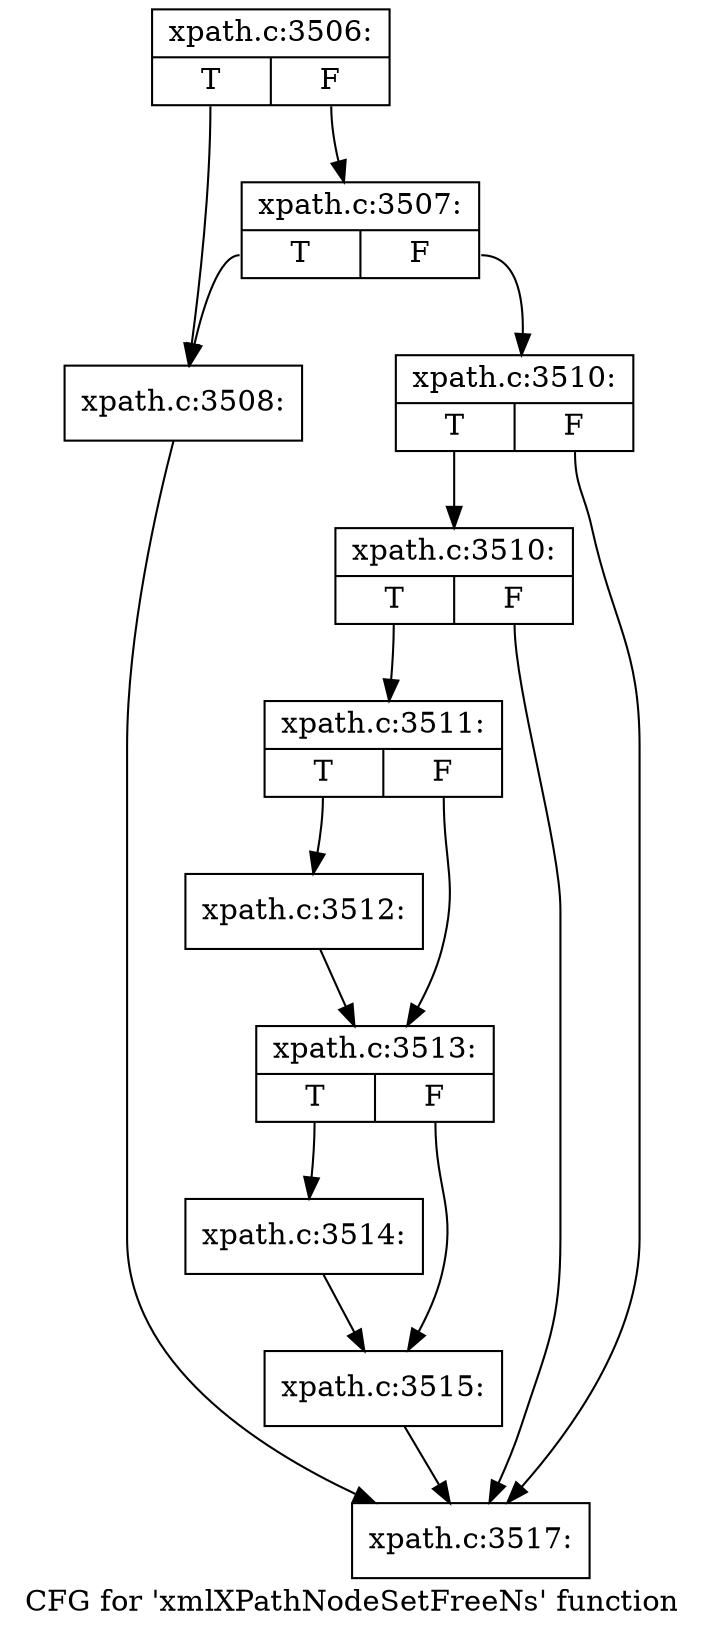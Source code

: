 digraph "CFG for 'xmlXPathNodeSetFreeNs' function" {
	label="CFG for 'xmlXPathNodeSetFreeNs' function";

	Node0x47a5b60 [shape=record,label="{xpath.c:3506:|{<s0>T|<s1>F}}"];
	Node0x47a5b60:s0 -> Node0x47a6090;
	Node0x47a5b60:s1 -> Node0x47a6130;
	Node0x47a6130 [shape=record,label="{xpath.c:3507:|{<s0>T|<s1>F}}"];
	Node0x47a6130:s0 -> Node0x47a6090;
	Node0x47a6130:s1 -> Node0x47a60e0;
	Node0x47a6090 [shape=record,label="{xpath.c:3508:}"];
	Node0x47a6090 -> Node0x47a68f0;
	Node0x47a60e0 [shape=record,label="{xpath.c:3510:|{<s0>T|<s1>F}}"];
	Node0x47a60e0:s0 -> Node0x47a6940;
	Node0x47a60e0:s1 -> Node0x47a68f0;
	Node0x47a6940 [shape=record,label="{xpath.c:3510:|{<s0>T|<s1>F}}"];
	Node0x47a6940:s0 -> Node0x47a68a0;
	Node0x47a6940:s1 -> Node0x47a68f0;
	Node0x47a68a0 [shape=record,label="{xpath.c:3511:|{<s0>T|<s1>F}}"];
	Node0x47a68a0:s0 -> Node0x47a72c0;
	Node0x47a68a0:s1 -> Node0x47a7310;
	Node0x47a72c0 [shape=record,label="{xpath.c:3512:}"];
	Node0x47a72c0 -> Node0x47a7310;
	Node0x47a7310 [shape=record,label="{xpath.c:3513:|{<s0>T|<s1>F}}"];
	Node0x47a7310:s0 -> Node0x47a7af0;
	Node0x47a7310:s1 -> Node0x47a7b40;
	Node0x47a7af0 [shape=record,label="{xpath.c:3514:}"];
	Node0x47a7af0 -> Node0x47a7b40;
	Node0x47a7b40 [shape=record,label="{xpath.c:3515:}"];
	Node0x47a7b40 -> Node0x47a68f0;
	Node0x47a68f0 [shape=record,label="{xpath.c:3517:}"];
}
